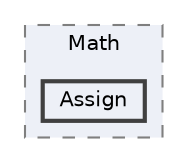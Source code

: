 digraph "src/BadScript2/Parser/Operators/Binary/Math/Assign"
{
 // LATEX_PDF_SIZE
  bgcolor="transparent";
  edge [fontname=Helvetica,fontsize=10,labelfontname=Helvetica,labelfontsize=10];
  node [fontname=Helvetica,fontsize=10,shape=box,height=0.2,width=0.4];
  compound=true
  subgraph clusterdir_03aa8ffbd22835281f59722556be6eaf {
    graph [ bgcolor="#edf0f7", pencolor="grey50", label="Math", fontname=Helvetica,fontsize=10 style="filled,dashed", URL="dir_03aa8ffbd22835281f59722556be6eaf.html",tooltip=""]
  dir_5013bf17b583de2e364b77f84dd84f12 [label="Assign", fillcolor="#edf0f7", color="grey25", style="filled,bold", URL="dir_5013bf17b583de2e364b77f84dd84f12.html",tooltip=""];
  }
}
